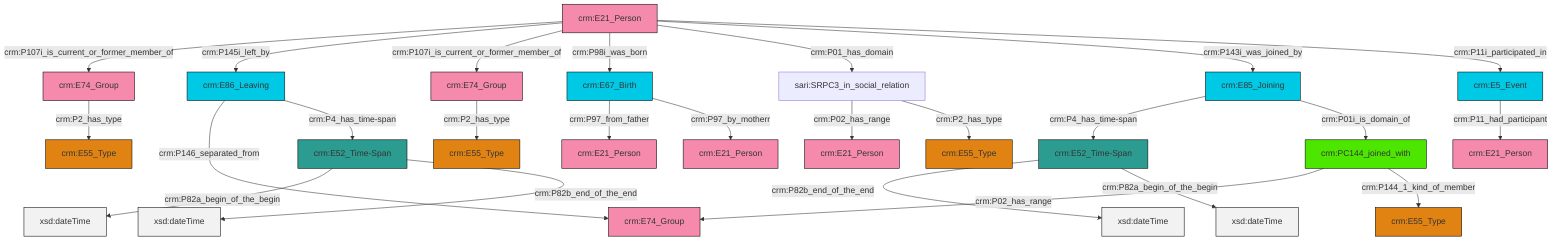 graph TD
classDef Literal fill:#f2f2f2,stroke:#000000;
classDef CRM_Entity fill:#FFFFFF,stroke:#000000;
classDef Temporal_Entity fill:#00C9E6, stroke:#000000;
classDef Type fill:#E18312, stroke:#000000;
classDef Time-Span fill:#2C9C91, stroke:#000000;
classDef Appellation fill:#FFEB7F, stroke:#000000;
classDef Place fill:#008836, stroke:#000000;
classDef Persistent_Item fill:#B266B2, stroke:#000000;
classDef Conceptual_Object fill:#FFD700, stroke:#000000;
classDef Physical_Thing fill:#D2B48C, stroke:#000000;
classDef Actor fill:#f58aad, stroke:#000000;
classDef PC_Classes fill:#4ce600, stroke:#000000;
classDef Multi fill:#cccccc,stroke:#000000;

0["crm:E52_Time-Span"]:::Time-Span -->|crm:P82b_end_of_the_end| 1[xsd:dateTime]:::Literal
2["crm:E5_Event"]:::Temporal_Entity -->|crm:P11_had_participant| 3["crm:E21_Person"]:::Actor
8["crm:E86_Leaving"]:::Temporal_Entity -->|crm:P146_separated_from| 9["crm:E74_Group"]:::Actor
12["sari:SRPC3_in_social_relation"]:::Default -->|crm:P02_has_range| 13["crm:E21_Person"]:::Actor
10["crm:PC144_joined_with"]:::PC_Classes -->|crm:P02_has_range| 9["crm:E74_Group"]:::Actor
16["crm:E21_Person"]:::Actor -->|crm:P107i_is_current_or_former_member_of| 17["crm:E74_Group"]:::Actor
16["crm:E21_Person"]:::Actor -->|crm:P145i_left_by| 8["crm:E86_Leaving"]:::Temporal_Entity
18["crm:E85_Joining"]:::Temporal_Entity -->|crm:P4_has_time-span| 0["crm:E52_Time-Span"]:::Time-Span
8["crm:E86_Leaving"]:::Temporal_Entity -->|crm:P4_has_time-span| 21["crm:E52_Time-Span"]:::Time-Span
21["crm:E52_Time-Span"]:::Time-Span -->|crm:P82a_begin_of_the_begin| 29[xsd:dateTime]:::Literal
17["crm:E74_Group"]:::Actor -->|crm:P2_has_type| 22["crm:E55_Type"]:::Type
0["crm:E52_Time-Span"]:::Time-Span -->|crm:P82a_begin_of_the_begin| 31[xsd:dateTime]:::Literal
21["crm:E52_Time-Span"]:::Time-Span -->|crm:P82b_end_of_the_end| 32[xsd:dateTime]:::Literal
16["crm:E21_Person"]:::Actor -->|crm:P107i_is_current_or_former_member_of| 4["crm:E74_Group"]:::Actor
36["crm:E67_Birth"]:::Temporal_Entity -->|crm:P97_from_father| 6["crm:E21_Person"]:::Actor
36["crm:E67_Birth"]:::Temporal_Entity -->|crm:P97_by_motherr| 37["crm:E21_Person"]:::Actor
16["crm:E21_Person"]:::Actor -->|crm:P98i_was_born| 36["crm:E67_Birth"]:::Temporal_Entity
16["crm:E21_Person"]:::Actor -->|crm:P01_has_domain| 12["sari:SRPC3_in_social_relation"]:::Default
16["crm:E21_Person"]:::Actor -->|crm:P143i_was_joined_by| 18["crm:E85_Joining"]:::Temporal_Entity
16["crm:E21_Person"]:::Actor -->|crm:P11i_participated_in| 2["crm:E5_Event"]:::Temporal_Entity
18["crm:E85_Joining"]:::Temporal_Entity -->|crm:P01i_is_domain_of| 10["crm:PC144_joined_with"]:::PC_Classes
12["sari:SRPC3_in_social_relation"]:::Default -->|crm:P2_has_type| 40["crm:E55_Type"]:::Type
10["crm:PC144_joined_with"]:::PC_Classes -->|crm:P144_1_kind_of_member| 25["crm:E55_Type"]:::Type
4["crm:E74_Group"]:::Actor -->|crm:P2_has_type| 19["crm:E55_Type"]:::Type
